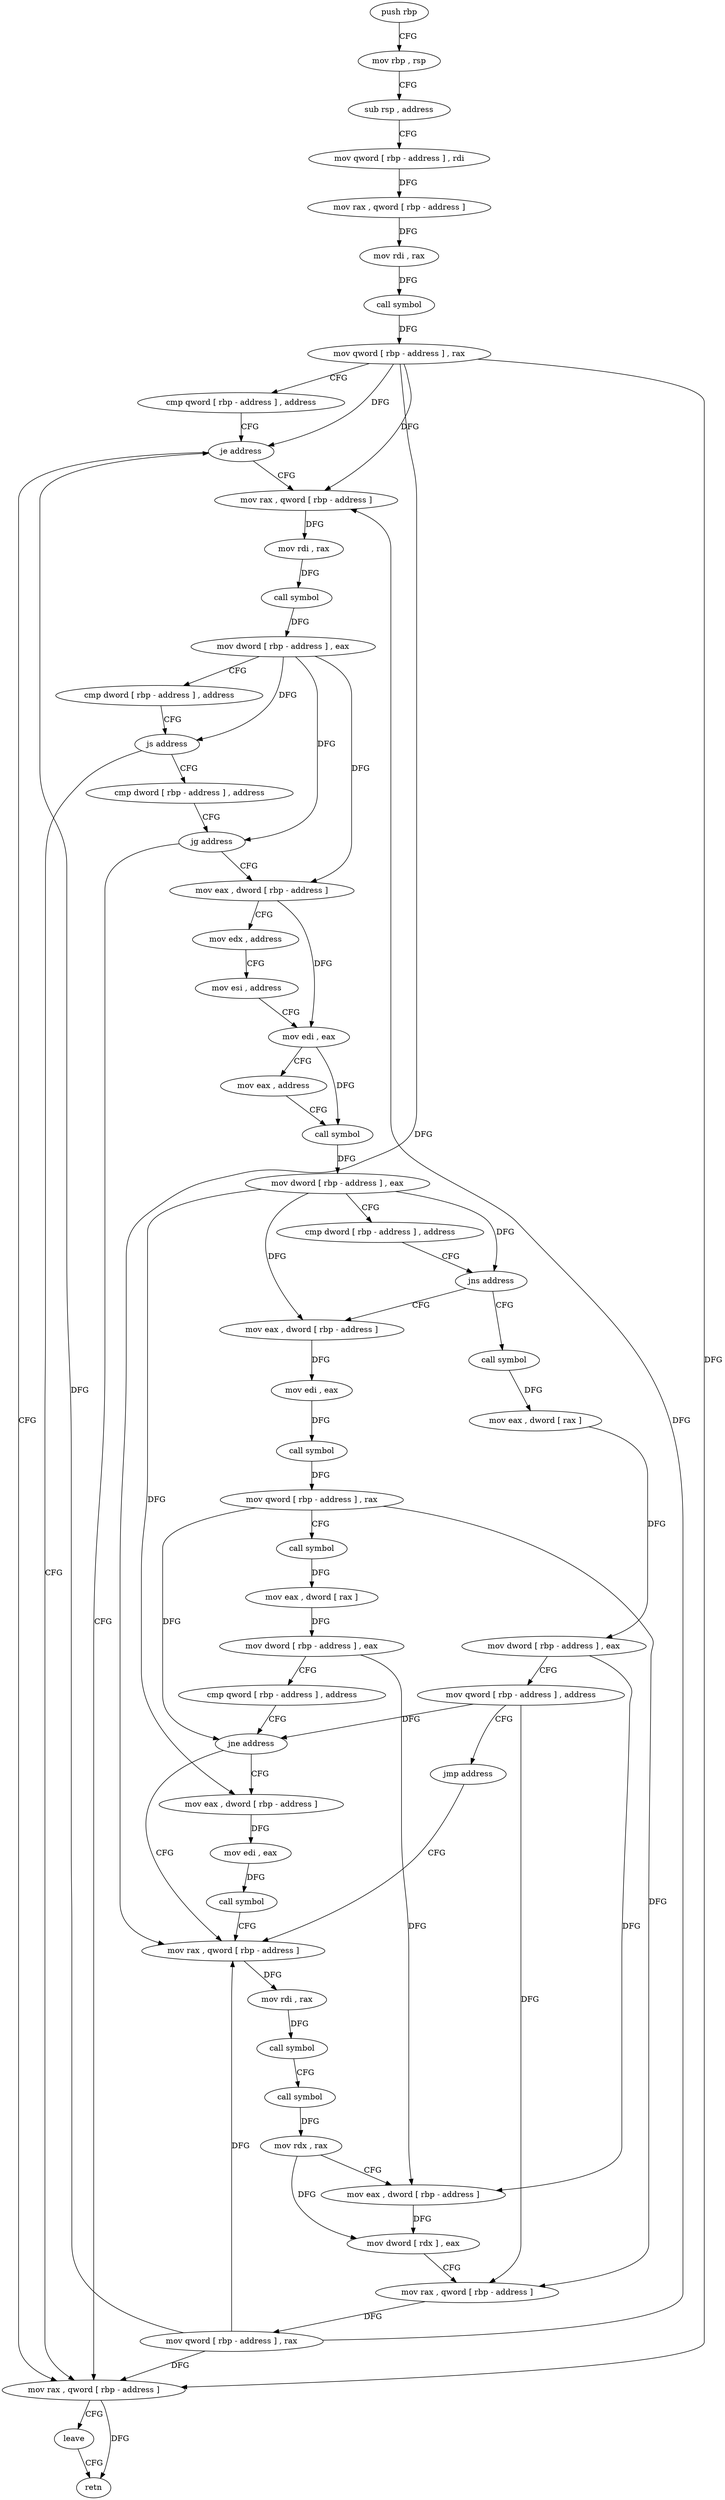 digraph "func" {
"4289177" [label = "push rbp" ]
"4289178" [label = "mov rbp , rsp" ]
"4289181" [label = "sub rsp , address" ]
"4289185" [label = "mov qword [ rbp - address ] , rdi" ]
"4289189" [label = "mov rax , qword [ rbp - address ]" ]
"4289193" [label = "mov rdi , rax" ]
"4289196" [label = "call symbol" ]
"4289201" [label = "mov qword [ rbp - address ] , rax" ]
"4289205" [label = "cmp qword [ rbp - address ] , address" ]
"4289210" [label = "je address" ]
"4289379" [label = "mov rax , qword [ rbp - address ]" ]
"4289216" [label = "mov rax , qword [ rbp - address ]" ]
"4289383" [label = "leave" ]
"4289384" [label = "retn" ]
"4289220" [label = "mov rdi , rax" ]
"4289223" [label = "call symbol" ]
"4289228" [label = "mov dword [ rbp - address ] , eax" ]
"4289231" [label = "cmp dword [ rbp - address ] , address" ]
"4289235" [label = "js address" ]
"4289241" [label = "cmp dword [ rbp - address ] , address" ]
"4289245" [label = "jg address" ]
"4289251" [label = "mov eax , dword [ rbp - address ]" ]
"4289254" [label = "mov edx , address" ]
"4289259" [label = "mov esi , address" ]
"4289264" [label = "mov edi , eax" ]
"4289266" [label = "mov eax , address" ]
"4289271" [label = "call symbol" ]
"4289276" [label = "mov dword [ rbp - address ] , eax" ]
"4289279" [label = "cmp dword [ rbp - address ] , address" ]
"4289283" [label = "jns address" ]
"4289305" [label = "mov eax , dword [ rbp - address ]" ]
"4289285" [label = "call symbol" ]
"4289308" [label = "mov edi , eax" ]
"4289310" [label = "call symbol" ]
"4289315" [label = "mov qword [ rbp - address ] , rax" ]
"4289319" [label = "call symbol" ]
"4289324" [label = "mov eax , dword [ rax ]" ]
"4289326" [label = "mov dword [ rbp - address ] , eax" ]
"4289329" [label = "cmp qword [ rbp - address ] , address" ]
"4289334" [label = "jne address" ]
"4289346" [label = "mov rax , qword [ rbp - address ]" ]
"4289336" [label = "mov eax , dword [ rbp - address ]" ]
"4289290" [label = "mov eax , dword [ rax ]" ]
"4289292" [label = "mov dword [ rbp - address ] , eax" ]
"4289295" [label = "mov qword [ rbp - address ] , address" ]
"4289303" [label = "jmp address" ]
"4289350" [label = "mov rdi , rax" ]
"4289353" [label = "call symbol" ]
"4289358" [label = "call symbol" ]
"4289363" [label = "mov rdx , rax" ]
"4289366" [label = "mov eax , dword [ rbp - address ]" ]
"4289369" [label = "mov dword [ rdx ] , eax" ]
"4289371" [label = "mov rax , qword [ rbp - address ]" ]
"4289375" [label = "mov qword [ rbp - address ] , rax" ]
"4289339" [label = "mov edi , eax" ]
"4289341" [label = "call symbol" ]
"4289177" -> "4289178" [ label = "CFG" ]
"4289178" -> "4289181" [ label = "CFG" ]
"4289181" -> "4289185" [ label = "CFG" ]
"4289185" -> "4289189" [ label = "DFG" ]
"4289189" -> "4289193" [ label = "DFG" ]
"4289193" -> "4289196" [ label = "DFG" ]
"4289196" -> "4289201" [ label = "DFG" ]
"4289201" -> "4289205" [ label = "CFG" ]
"4289201" -> "4289210" [ label = "DFG" ]
"4289201" -> "4289379" [ label = "DFG" ]
"4289201" -> "4289216" [ label = "DFG" ]
"4289201" -> "4289346" [ label = "DFG" ]
"4289205" -> "4289210" [ label = "CFG" ]
"4289210" -> "4289379" [ label = "CFG" ]
"4289210" -> "4289216" [ label = "CFG" ]
"4289379" -> "4289383" [ label = "CFG" ]
"4289379" -> "4289384" [ label = "DFG" ]
"4289216" -> "4289220" [ label = "DFG" ]
"4289383" -> "4289384" [ label = "CFG" ]
"4289220" -> "4289223" [ label = "DFG" ]
"4289223" -> "4289228" [ label = "DFG" ]
"4289228" -> "4289231" [ label = "CFG" ]
"4289228" -> "4289235" [ label = "DFG" ]
"4289228" -> "4289245" [ label = "DFG" ]
"4289228" -> "4289251" [ label = "DFG" ]
"4289231" -> "4289235" [ label = "CFG" ]
"4289235" -> "4289379" [ label = "CFG" ]
"4289235" -> "4289241" [ label = "CFG" ]
"4289241" -> "4289245" [ label = "CFG" ]
"4289245" -> "4289379" [ label = "CFG" ]
"4289245" -> "4289251" [ label = "CFG" ]
"4289251" -> "4289254" [ label = "CFG" ]
"4289251" -> "4289264" [ label = "DFG" ]
"4289254" -> "4289259" [ label = "CFG" ]
"4289259" -> "4289264" [ label = "CFG" ]
"4289264" -> "4289266" [ label = "CFG" ]
"4289264" -> "4289271" [ label = "DFG" ]
"4289266" -> "4289271" [ label = "CFG" ]
"4289271" -> "4289276" [ label = "DFG" ]
"4289276" -> "4289279" [ label = "CFG" ]
"4289276" -> "4289283" [ label = "DFG" ]
"4289276" -> "4289305" [ label = "DFG" ]
"4289276" -> "4289336" [ label = "DFG" ]
"4289279" -> "4289283" [ label = "CFG" ]
"4289283" -> "4289305" [ label = "CFG" ]
"4289283" -> "4289285" [ label = "CFG" ]
"4289305" -> "4289308" [ label = "DFG" ]
"4289285" -> "4289290" [ label = "DFG" ]
"4289308" -> "4289310" [ label = "DFG" ]
"4289310" -> "4289315" [ label = "DFG" ]
"4289315" -> "4289319" [ label = "CFG" ]
"4289315" -> "4289334" [ label = "DFG" ]
"4289315" -> "4289371" [ label = "DFG" ]
"4289319" -> "4289324" [ label = "DFG" ]
"4289324" -> "4289326" [ label = "DFG" ]
"4289326" -> "4289329" [ label = "CFG" ]
"4289326" -> "4289366" [ label = "DFG" ]
"4289329" -> "4289334" [ label = "CFG" ]
"4289334" -> "4289346" [ label = "CFG" ]
"4289334" -> "4289336" [ label = "CFG" ]
"4289346" -> "4289350" [ label = "DFG" ]
"4289336" -> "4289339" [ label = "DFG" ]
"4289290" -> "4289292" [ label = "DFG" ]
"4289292" -> "4289295" [ label = "CFG" ]
"4289292" -> "4289366" [ label = "DFG" ]
"4289295" -> "4289303" [ label = "CFG" ]
"4289295" -> "4289334" [ label = "DFG" ]
"4289295" -> "4289371" [ label = "DFG" ]
"4289303" -> "4289346" [ label = "CFG" ]
"4289350" -> "4289353" [ label = "DFG" ]
"4289353" -> "4289358" [ label = "CFG" ]
"4289358" -> "4289363" [ label = "DFG" ]
"4289363" -> "4289366" [ label = "CFG" ]
"4289363" -> "4289369" [ label = "DFG" ]
"4289366" -> "4289369" [ label = "DFG" ]
"4289369" -> "4289371" [ label = "CFG" ]
"4289371" -> "4289375" [ label = "DFG" ]
"4289375" -> "4289379" [ label = "DFG" ]
"4289375" -> "4289210" [ label = "DFG" ]
"4289375" -> "4289216" [ label = "DFG" ]
"4289375" -> "4289346" [ label = "DFG" ]
"4289339" -> "4289341" [ label = "DFG" ]
"4289341" -> "4289346" [ label = "CFG" ]
}
